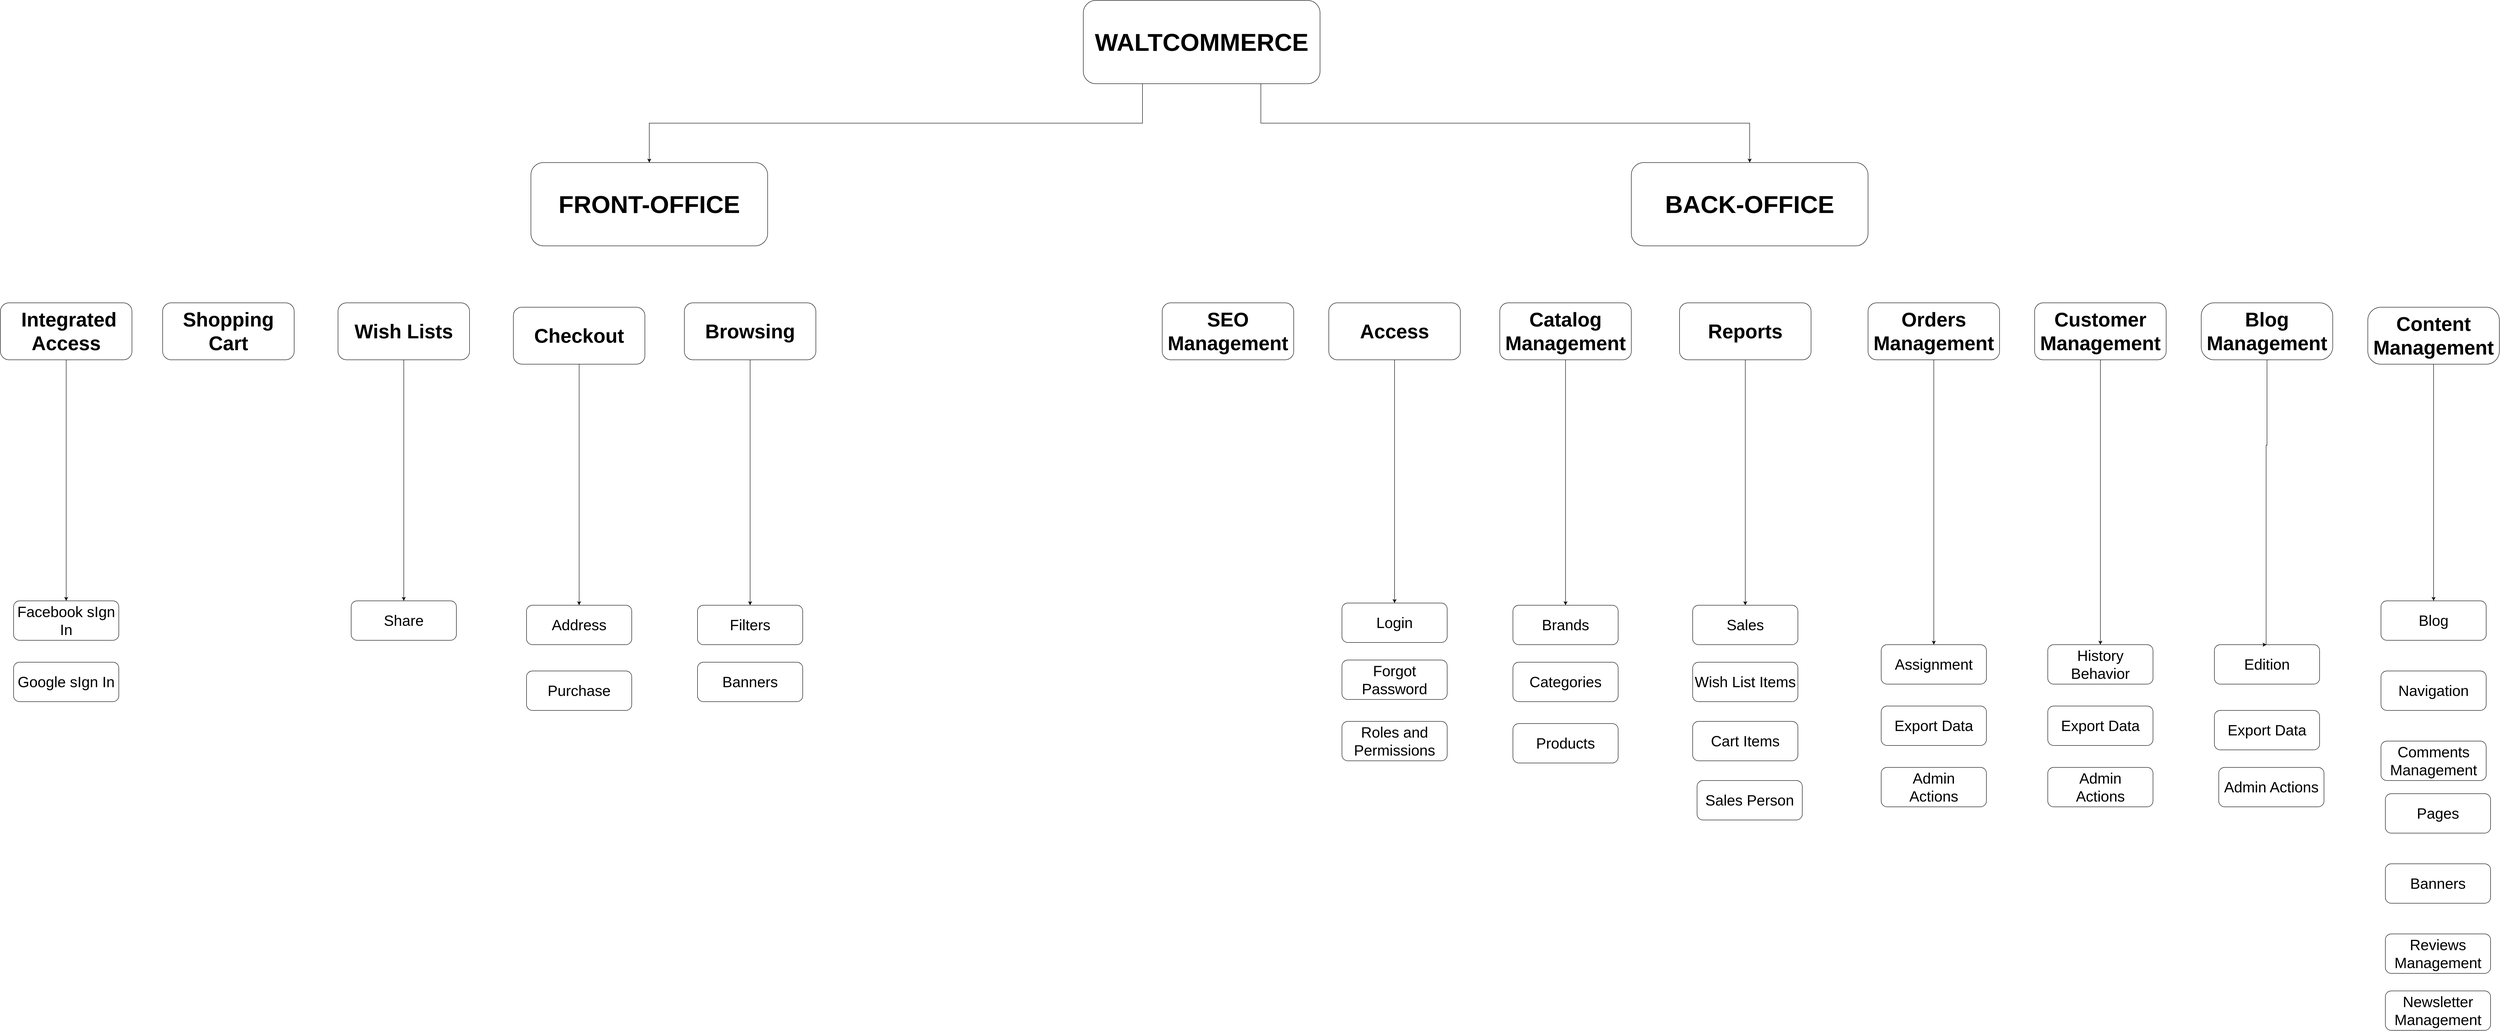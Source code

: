 <mxfile version="15.8.7" type="device"><diagram id="C5RBs43oDa-KdzZeNtuy" name="Page-1"><mxGraphModel dx="3166" dy="1314" grid="1" gridSize="10" guides="1" tooltips="1" connect="1" arrows="1" fold="1" page="1" pageScale="1" pageWidth="6000" pageHeight="4000" math="0" shadow="0"><root><mxCell id="WIyWlLk6GJQsqaUBKTNV-0"/><mxCell id="WIyWlLk6GJQsqaUBKTNV-1" parent="WIyWlLk6GJQsqaUBKTNV-0"/><mxCell id="FfuwSfQjEJLklsXhPiA0-0" value="&lt;font style=&quot;font-size: 56px;&quot;&gt;&lt;b style=&quot;font-size: 56px;&quot;&gt;WALTCOMMERCE&lt;/b&gt;&lt;/font&gt;" style="rounded=1;whiteSpace=wrap;html=1;fontSize=56;" parent="WIyWlLk6GJQsqaUBKTNV-1" vertex="1"><mxGeometry x="2730" y="630" width="540" height="190" as="geometry"/></mxCell><mxCell id="FfuwSfQjEJLklsXhPiA0-2" value="&lt;font style=&quot;font-size: 56px&quot;&gt;&lt;b style=&quot;font-size: 56px&quot;&gt;FRONT-OFFICE&lt;/b&gt;&lt;/font&gt;" style="rounded=1;whiteSpace=wrap;html=1;fontSize=56;" parent="WIyWlLk6GJQsqaUBKTNV-1" vertex="1"><mxGeometry x="1470" y="1000" width="540" height="190" as="geometry"/></mxCell><mxCell id="FfuwSfQjEJLklsXhPiA0-3" value="&lt;font style=&quot;font-size: 56px&quot;&gt;&lt;b style=&quot;font-size: 56px&quot;&gt;BACK-OFFICE&lt;/b&gt;&lt;/font&gt;" style="rounded=1;whiteSpace=wrap;html=1;fontSize=56;" parent="WIyWlLk6GJQsqaUBKTNV-1" vertex="1"><mxGeometry x="3980" y="1000" width="540" height="190" as="geometry"/></mxCell><mxCell id="FfuwSfQjEJLklsXhPiA0-24" style="edgeStyle=orthogonalEdgeStyle;rounded=0;orthogonalLoop=1;jettySize=auto;html=1;entryX=0.5;entryY=0;entryDx=0;entryDy=0;fontSize=34;" parent="WIyWlLk6GJQsqaUBKTNV-1" source="FfuwSfQjEJLklsXhPiA0-4" target="FfuwSfQjEJLklsXhPiA0-21" edge="1"><mxGeometry relative="1" as="geometry"/></mxCell><mxCell id="FfuwSfQjEJLklsXhPiA0-4" value="&lt;font style=&quot;font-size: 45px&quot;&gt;&lt;span style=&quot;font-size: 45px&quot;&gt;Catalog&lt;br&gt;Management&lt;/span&gt;&lt;/font&gt;" style="rounded=1;whiteSpace=wrap;html=1;fontSize=45;fontStyle=1" parent="WIyWlLk6GJQsqaUBKTNV-1" vertex="1"><mxGeometry x="3680" y="1320" width="300" height="130" as="geometry"/></mxCell><mxCell id="XTB8OuFfxBjjufyiJZ3Q-12" style="edgeStyle=orthogonalEdgeStyle;rounded=0;orthogonalLoop=1;jettySize=auto;html=1;exitX=0.5;exitY=1;exitDx=0;exitDy=0;entryX=0.5;entryY=0;entryDx=0;entryDy=0;" parent="WIyWlLk6GJQsqaUBKTNV-1" source="FfuwSfQjEJLklsXhPiA0-5" target="XTB8OuFfxBjjufyiJZ3Q-9" edge="1"><mxGeometry relative="1" as="geometry"/></mxCell><mxCell id="FfuwSfQjEJLklsXhPiA0-5" value="&lt;font style=&quot;font-size: 45px&quot;&gt;&lt;span style=&quot;font-size: 45px&quot;&gt;Reports&lt;/span&gt;&lt;/font&gt;" style="rounded=1;whiteSpace=wrap;html=1;fontSize=45;fontStyle=1" parent="WIyWlLk6GJQsqaUBKTNV-1" vertex="1"><mxGeometry x="4090" y="1320" width="300" height="130" as="geometry"/></mxCell><mxCell id="FfuwSfQjEJLklsXhPiA0-6" value="&lt;font style=&quot;font-size: 45px&quot;&gt;&lt;b style=&quot;font-size: 45px&quot;&gt;Orders Management&lt;/b&gt;&lt;/font&gt;" style="rounded=1;whiteSpace=wrap;html=1;fontSize=45;" parent="WIyWlLk6GJQsqaUBKTNV-1" vertex="1"><mxGeometry x="4520" y="1320" width="300" height="130" as="geometry"/></mxCell><mxCell id="FfuwSfQjEJLklsXhPiA0-8" value="&lt;font style=&quot;font-size: 45px&quot;&gt;&lt;b style=&quot;font-size: 45px&quot;&gt;Blog&lt;br&gt;Management&lt;/b&gt;&lt;/font&gt;" style="rounded=1;whiteSpace=wrap;html=1;fontSize=45;arcSize=23;" parent="WIyWlLk6GJQsqaUBKTNV-1" vertex="1"><mxGeometry x="5280" y="1320" width="300" height="130" as="geometry"/></mxCell><mxCell id="FfuwSfQjEJLklsXhPiA0-10" value="&lt;font style=&quot;font-size: 45px&quot;&gt;&lt;span style=&quot;font-size: 45px&quot;&gt;Access&lt;/span&gt;&lt;/font&gt;" style="rounded=1;whiteSpace=wrap;html=1;fontSize=45;fontStyle=1" parent="WIyWlLk6GJQsqaUBKTNV-1" vertex="1"><mxGeometry x="3290" y="1320" width="300" height="130" as="geometry"/></mxCell><mxCell id="jd8Ktyc6H3E-0gWnrcSs-0" style="edgeStyle=orthogonalEdgeStyle;rounded=0;orthogonalLoop=1;jettySize=auto;html=1;exitX=0.5;exitY=1;exitDx=0;exitDy=0;" edge="1" parent="WIyWlLk6GJQsqaUBKTNV-1" source="FfuwSfQjEJLklsXhPiA0-12" target="XTB8OuFfxBjjufyiJZ3Q-15"><mxGeometry relative="1" as="geometry"><mxPoint x="410" y="1510" as="targetPoint"/></mxGeometry></mxCell><mxCell id="FfuwSfQjEJLklsXhPiA0-12" value="&lt;font&gt;&amp;nbsp;Integrated Access&lt;/font&gt;" style="rounded=1;whiteSpace=wrap;html=1;fontSize=45;fontStyle=1" parent="WIyWlLk6GJQsqaUBKTNV-1" vertex="1"><mxGeometry x="260" y="1320" width="300" height="130" as="geometry"/></mxCell><mxCell id="FfuwSfQjEJLklsXhPiA0-13" value="&lt;font&gt;Shopping Cart&lt;br&gt;&lt;/font&gt;" style="rounded=1;whiteSpace=wrap;html=1;fontSize=45;fontStyle=1" parent="WIyWlLk6GJQsqaUBKTNV-1" vertex="1"><mxGeometry x="630" y="1320" width="300" height="130" as="geometry"/></mxCell><mxCell id="XTB8OuFfxBjjufyiJZ3Q-7" style="edgeStyle=orthogonalEdgeStyle;rounded=0;orthogonalLoop=1;jettySize=auto;html=1;exitX=0.5;exitY=1;exitDx=0;exitDy=0;" parent="WIyWlLk6GJQsqaUBKTNV-1" source="FfuwSfQjEJLklsXhPiA0-16" target="XTB8OuFfxBjjufyiJZ3Q-6" edge="1"><mxGeometry relative="1" as="geometry"/></mxCell><mxCell id="FfuwSfQjEJLklsXhPiA0-16" value="&lt;font style=&quot;font-size: 45px&quot;&gt;&lt;b style=&quot;font-size: 45px&quot;&gt;Checkout&lt;/b&gt;&lt;/font&gt;" style="rounded=1;whiteSpace=wrap;html=1;fontSize=45;" parent="WIyWlLk6GJQsqaUBKTNV-1" vertex="1"><mxGeometry x="1430" y="1330" width="300" height="130" as="geometry"/></mxCell><mxCell id="jd8Ktyc6H3E-0gWnrcSs-1" style="edgeStyle=orthogonalEdgeStyle;rounded=0;orthogonalLoop=1;jettySize=auto;html=1;exitX=0.5;exitY=1;exitDx=0;exitDy=0;entryX=0.5;entryY=0;entryDx=0;entryDy=0;" edge="1" parent="WIyWlLk6GJQsqaUBKTNV-1" source="FfuwSfQjEJLklsXhPiA0-18" target="XTB8OuFfxBjjufyiJZ3Q-14"><mxGeometry relative="1" as="geometry"/></mxCell><mxCell id="FfuwSfQjEJLklsXhPiA0-18" value="&lt;font style=&quot;font-size: 45px&quot;&gt;&lt;b style=&quot;font-size: 45px&quot;&gt;Wish Lists&lt;/b&gt;&lt;/font&gt;" style="rounded=1;whiteSpace=wrap;html=1;fontSize=45;" parent="WIyWlLk6GJQsqaUBKTNV-1" vertex="1"><mxGeometry x="1030" y="1320" width="300" height="130" as="geometry"/></mxCell><mxCell id="XTB8OuFfxBjjufyiJZ3Q-4" style="edgeStyle=orthogonalEdgeStyle;rounded=0;orthogonalLoop=1;jettySize=auto;html=1;exitX=0.5;exitY=1;exitDx=0;exitDy=0;entryX=0.5;entryY=0;entryDx=0;entryDy=0;" parent="WIyWlLk6GJQsqaUBKTNV-1" source="FfuwSfQjEJLklsXhPiA0-19" target="XTB8OuFfxBjjufyiJZ3Q-2" edge="1"><mxGeometry relative="1" as="geometry"/></mxCell><mxCell id="FfuwSfQjEJLklsXhPiA0-19" value="&lt;font style=&quot;font-size: 45px&quot;&gt;&lt;b style=&quot;font-size: 45px&quot;&gt;Browsing&lt;/b&gt;&lt;/font&gt;" style="rounded=1;whiteSpace=wrap;html=1;fontSize=45;" parent="WIyWlLk6GJQsqaUBKTNV-1" vertex="1"><mxGeometry x="1820" y="1320" width="300" height="130" as="geometry"/></mxCell><mxCell id="FfuwSfQjEJLklsXhPiA0-20" value="Categories" style="rounded=1;whiteSpace=wrap;html=1;fontSize=34;fontStyle=0" parent="WIyWlLk6GJQsqaUBKTNV-1" vertex="1"><mxGeometry x="3710" y="2140" width="240" height="90" as="geometry"/></mxCell><mxCell id="FfuwSfQjEJLklsXhPiA0-21" value="Brands" style="rounded=1;whiteSpace=wrap;html=1;fontSize=34;fontStyle=0" parent="WIyWlLk6GJQsqaUBKTNV-1" vertex="1"><mxGeometry x="3710" y="2010" width="240" height="90" as="geometry"/></mxCell><mxCell id="FfuwSfQjEJLklsXhPiA0-25" value="&lt;b&gt;Content Management&lt;/b&gt;" style="rounded=1;whiteSpace=wrap;html=1;fontSize=45;arcSize=23;" parent="WIyWlLk6GJQsqaUBKTNV-1" vertex="1"><mxGeometry x="5660" y="1330" width="300" height="130" as="geometry"/></mxCell><mxCell id="FfuwSfQjEJLklsXhPiA0-26" value="Blog" style="rounded=1;whiteSpace=wrap;html=1;fontSize=34;fontStyle=0" parent="WIyWlLk6GJQsqaUBKTNV-1" vertex="1"><mxGeometry x="5690" y="2000" width="240" height="90" as="geometry"/></mxCell><mxCell id="FfuwSfQjEJLklsXhPiA0-28" value="Pages" style="rounded=1;whiteSpace=wrap;html=1;fontSize=34;fontStyle=0" parent="WIyWlLk6GJQsqaUBKTNV-1" vertex="1"><mxGeometry x="5700" y="2440" width="240" height="90" as="geometry"/></mxCell><mxCell id="FfuwSfQjEJLklsXhPiA0-29" value="Navigation" style="rounded=1;whiteSpace=wrap;html=1;fontSize=34;fontStyle=0" parent="WIyWlLk6GJQsqaUBKTNV-1" vertex="1"><mxGeometry x="5690" y="2160" width="240" height="90" as="geometry"/></mxCell><mxCell id="FfuwSfQjEJLklsXhPiA0-30" value="Banners" style="rounded=1;whiteSpace=wrap;html=1;fontSize=34;fontStyle=0" parent="WIyWlLk6GJQsqaUBKTNV-1" vertex="1"><mxGeometry x="5700" y="2600" width="240" height="90" as="geometry"/></mxCell><mxCell id="FfuwSfQjEJLklsXhPiA0-32" value="Reviews Management" style="rounded=1;whiteSpace=wrap;html=1;fontSize=34;fontStyle=0" parent="WIyWlLk6GJQsqaUBKTNV-1" vertex="1"><mxGeometry x="5700" y="2760" width="240" height="90" as="geometry"/></mxCell><mxCell id="FfuwSfQjEJLklsXhPiA0-33" value="Comments Management" style="rounded=1;whiteSpace=wrap;html=1;fontSize=34;fontStyle=0" parent="WIyWlLk6GJQsqaUBKTNV-1" vertex="1"><mxGeometry x="5690" y="2320" width="240" height="90" as="geometry"/></mxCell><mxCell id="FfuwSfQjEJLklsXhPiA0-34" value="&lt;font style=&quot;font-size: 45px&quot;&gt;&lt;b style=&quot;font-size: 45px&quot;&gt;Customer&lt;br&gt;Management&lt;/b&gt;&lt;/font&gt;" style="rounded=1;whiteSpace=wrap;html=1;fontSize=45;" parent="WIyWlLk6GJQsqaUBKTNV-1" vertex="1"><mxGeometry x="4900" y="1320" width="300" height="130" as="geometry"/></mxCell><mxCell id="FfuwSfQjEJLklsXhPiA0-36" value="" style="endArrow=classic;html=1;rounded=0;fontSize=34;exitX=0.5;exitY=1;exitDx=0;exitDy=0;entryX=0.5;entryY=0;entryDx=0;entryDy=0;" parent="WIyWlLk6GJQsqaUBKTNV-1" source="FfuwSfQjEJLklsXhPiA0-25" target="FfuwSfQjEJLklsXhPiA0-26" edge="1"><mxGeometry width="50" height="50" relative="1" as="geometry"><mxPoint x="5720" y="1780" as="sourcePoint"/><mxPoint x="5770" y="1730" as="targetPoint"/></mxGeometry></mxCell><mxCell id="ICJONV1z5f8O_DcSpf4Q-1" value="Products" style="rounded=1;whiteSpace=wrap;html=1;fontSize=34;fontStyle=0" parent="WIyWlLk6GJQsqaUBKTNV-1" vertex="1"><mxGeometry x="3710" y="2280" width="240" height="90" as="geometry"/></mxCell><mxCell id="ICJONV1z5f8O_DcSpf4Q-2" value="History Behavior" style="rounded=1;whiteSpace=wrap;html=1;fontSize=34;fontStyle=0" parent="WIyWlLk6GJQsqaUBKTNV-1" vertex="1"><mxGeometry x="4930" y="2100" width="240" height="90" as="geometry"/></mxCell><mxCell id="ICJONV1z5f8O_DcSpf4Q-3" value="Export Data" style="rounded=1;whiteSpace=wrap;html=1;fontSize=34;fontStyle=0" parent="WIyWlLk6GJQsqaUBKTNV-1" vertex="1"><mxGeometry x="4930" y="2240" width="240" height="90" as="geometry"/></mxCell><mxCell id="ICJONV1z5f8O_DcSpf4Q-4" value="Admin &lt;br&gt;Actions" style="rounded=1;whiteSpace=wrap;html=1;fontSize=34;fontStyle=0" parent="WIyWlLk6GJQsqaUBKTNV-1" vertex="1"><mxGeometry x="4930" y="2380" width="240" height="90" as="geometry"/></mxCell><mxCell id="ICJONV1z5f8O_DcSpf4Q-5" value="Newsletter Management" style="rounded=1;whiteSpace=wrap;html=1;fontSize=34;fontStyle=0" parent="WIyWlLk6GJQsqaUBKTNV-1" vertex="1"><mxGeometry x="5700" y="2890" width="240" height="90" as="geometry"/></mxCell><mxCell id="ICJONV1z5f8O_DcSpf4Q-7" style="edgeStyle=orthogonalEdgeStyle;rounded=0;orthogonalLoop=1;jettySize=auto;html=1;entryX=0.5;entryY=0;entryDx=0;entryDy=0;fontSize=34;exitX=0.5;exitY=1;exitDx=0;exitDy=0;" parent="WIyWlLk6GJQsqaUBKTNV-1" source="FfuwSfQjEJLklsXhPiA0-34" target="ICJONV1z5f8O_DcSpf4Q-2" edge="1"><mxGeometry relative="1" as="geometry"><mxPoint x="5030" y="1490" as="sourcePoint"/><mxPoint x="5030" y="2050" as="targetPoint"/></mxGeometry></mxCell><mxCell id="ICJONV1z5f8O_DcSpf4Q-8" value="Export Data" style="rounded=1;whiteSpace=wrap;html=1;fontSize=34;fontStyle=0" parent="WIyWlLk6GJQsqaUBKTNV-1" vertex="1"><mxGeometry x="4550" y="2240" width="240" height="90" as="geometry"/></mxCell><mxCell id="ICJONV1z5f8O_DcSpf4Q-9" value="Admin &lt;br&gt;Actions" style="rounded=1;whiteSpace=wrap;html=1;fontSize=34;fontStyle=0" parent="WIyWlLk6GJQsqaUBKTNV-1" vertex="1"><mxGeometry x="4550" y="2380" width="240" height="90" as="geometry"/></mxCell><mxCell id="ICJONV1z5f8O_DcSpf4Q-10" value="Assignment" style="rounded=1;whiteSpace=wrap;html=1;fontSize=34;fontStyle=0" parent="WIyWlLk6GJQsqaUBKTNV-1" vertex="1"><mxGeometry x="4550" y="2100" width="240" height="90" as="geometry"/></mxCell><mxCell id="ICJONV1z5f8O_DcSpf4Q-11" style="edgeStyle=orthogonalEdgeStyle;rounded=0;orthogonalLoop=1;jettySize=auto;html=1;fontSize=34;exitX=0.5;exitY=1;exitDx=0;exitDy=0;entryX=0.5;entryY=0;entryDx=0;entryDy=0;" parent="WIyWlLk6GJQsqaUBKTNV-1" source="FfuwSfQjEJLklsXhPiA0-6" target="ICJONV1z5f8O_DcSpf4Q-10" edge="1"><mxGeometry relative="1" as="geometry"><mxPoint x="4668.57" y="1480" as="sourcePoint"/><mxPoint x="4669" y="2040" as="targetPoint"/></mxGeometry></mxCell><mxCell id="ICJONV1z5f8O_DcSpf4Q-12" value="&lt;font style=&quot;font-size: 45px&quot;&gt;&lt;span style=&quot;font-size: 45px&quot;&gt;SEO Management&lt;/span&gt;&lt;/font&gt;" style="rounded=1;whiteSpace=wrap;html=1;fontSize=45;fontStyle=1" parent="WIyWlLk6GJQsqaUBKTNV-1" vertex="1"><mxGeometry x="2910" y="1320" width="300" height="130" as="geometry"/></mxCell><mxCell id="ICJONV1z5f8O_DcSpf4Q-13" value="Edition" style="rounded=1;whiteSpace=wrap;html=1;fontSize=34;fontStyle=0" parent="WIyWlLk6GJQsqaUBKTNV-1" vertex="1"><mxGeometry x="5310" y="2100" width="240" height="90" as="geometry"/></mxCell><mxCell id="ICJONV1z5f8O_DcSpf4Q-14" value="Admin Actions" style="rounded=1;whiteSpace=wrap;html=1;fontSize=34;fontStyle=0" parent="WIyWlLk6GJQsqaUBKTNV-1" vertex="1"><mxGeometry x="5320" y="2380" width="240" height="90" as="geometry"/></mxCell><mxCell id="ICJONV1z5f8O_DcSpf4Q-15" value="Export Data" style="rounded=1;whiteSpace=wrap;html=1;fontSize=34;fontStyle=0" parent="WIyWlLk6GJQsqaUBKTNV-1" vertex="1"><mxGeometry x="5310" y="2250" width="240" height="90" as="geometry"/></mxCell><mxCell id="ICJONV1z5f8O_DcSpf4Q-16" value="Forgot Password" style="rounded=1;whiteSpace=wrap;html=1;fontSize=34;fontStyle=0" parent="WIyWlLk6GJQsqaUBKTNV-1" vertex="1"><mxGeometry x="3320" y="2135" width="240" height="90" as="geometry"/></mxCell><mxCell id="ICJONV1z5f8O_DcSpf4Q-17" value="Login" style="rounded=1;whiteSpace=wrap;html=1;fontSize=34;fontStyle=0" parent="WIyWlLk6GJQsqaUBKTNV-1" vertex="1"><mxGeometry x="3320" y="2005" width="240" height="90" as="geometry"/></mxCell><mxCell id="ICJONV1z5f8O_DcSpf4Q-18" value="Roles and Permissions" style="rounded=1;whiteSpace=wrap;html=1;fontSize=34;fontStyle=0" parent="WIyWlLk6GJQsqaUBKTNV-1" vertex="1"><mxGeometry x="3320" y="2275" width="240" height="90" as="geometry"/></mxCell><mxCell id="ICJONV1z5f8O_DcSpf4Q-19" style="edgeStyle=orthogonalEdgeStyle;rounded=0;orthogonalLoop=1;jettySize=auto;html=1;fontSize=34;exitX=0.5;exitY=1;exitDx=0;exitDy=0;" parent="WIyWlLk6GJQsqaUBKTNV-1" source="FfuwSfQjEJLklsXhPiA0-8" edge="1"><mxGeometry relative="1" as="geometry"><mxPoint x="5428.57" y="1485" as="sourcePoint"/><mxPoint x="5429" y="2100" as="targetPoint"/><Array as="points"><mxPoint x="5428" y="1645"/></Array></mxGeometry></mxCell><mxCell id="ICJONV1z5f8O_DcSpf4Q-20" style="edgeStyle=orthogonalEdgeStyle;rounded=0;orthogonalLoop=1;jettySize=auto;html=1;entryX=0.5;entryY=0;entryDx=0;entryDy=0;fontSize=34;exitX=0.5;exitY=1;exitDx=0;exitDy=0;" parent="WIyWlLk6GJQsqaUBKTNV-1" source="FfuwSfQjEJLklsXhPiA0-10" target="ICJONV1z5f8O_DcSpf4Q-17" edge="1"><mxGeometry relative="1" as="geometry"><mxPoint x="3450" y="1470" as="sourcePoint"/><mxPoint x="3450" y="2030" as="targetPoint"/></mxGeometry></mxCell><mxCell id="XTB8OuFfxBjjufyiJZ3Q-0" value="" style="endArrow=classic;html=1;rounded=0;exitX=0.75;exitY=1;exitDx=0;exitDy=0;entryX=0.5;entryY=0;entryDx=0;entryDy=0;edgeStyle=orthogonalEdgeStyle;" parent="WIyWlLk6GJQsqaUBKTNV-1" source="FfuwSfQjEJLklsXhPiA0-0" target="FfuwSfQjEJLklsXhPiA0-3" edge="1"><mxGeometry width="50" height="50" relative="1" as="geometry"><mxPoint x="3070" y="890" as="sourcePoint"/><mxPoint x="3350" y="1100" as="targetPoint"/></mxGeometry></mxCell><mxCell id="XTB8OuFfxBjjufyiJZ3Q-1" value="" style="endArrow=classic;html=1;rounded=0;exitX=0.25;exitY=1;exitDx=0;exitDy=0;entryX=0.5;entryY=0;entryDx=0;entryDy=0;edgeStyle=orthogonalEdgeStyle;" parent="WIyWlLk6GJQsqaUBKTNV-1" source="FfuwSfQjEJLklsXhPiA0-0" target="FfuwSfQjEJLklsXhPiA0-2" edge="1"><mxGeometry width="50" height="50" relative="1" as="geometry"><mxPoint x="2220.0" y="990" as="sourcePoint"/><mxPoint x="3335.0" y="1170" as="targetPoint"/></mxGeometry></mxCell><mxCell id="XTB8OuFfxBjjufyiJZ3Q-2" value="Filters" style="rounded=1;whiteSpace=wrap;html=1;fontSize=34;fontStyle=0" parent="WIyWlLk6GJQsqaUBKTNV-1" vertex="1"><mxGeometry x="1850" y="2010" width="240" height="90" as="geometry"/></mxCell><mxCell id="XTB8OuFfxBjjufyiJZ3Q-3" value="Banners" style="rounded=1;whiteSpace=wrap;html=1;fontSize=34;fontStyle=0" parent="WIyWlLk6GJQsqaUBKTNV-1" vertex="1"><mxGeometry x="1850" y="2140" width="240" height="90" as="geometry"/></mxCell><mxCell id="XTB8OuFfxBjjufyiJZ3Q-6" value="Address" style="rounded=1;whiteSpace=wrap;html=1;fontSize=34;fontStyle=0" parent="WIyWlLk6GJQsqaUBKTNV-1" vertex="1"><mxGeometry x="1460" y="2010" width="240" height="90" as="geometry"/></mxCell><mxCell id="XTB8OuFfxBjjufyiJZ3Q-8" value="Purchase" style="rounded=1;whiteSpace=wrap;html=1;fontSize=34;fontStyle=0" parent="WIyWlLk6GJQsqaUBKTNV-1" vertex="1"><mxGeometry x="1460" y="2160" width="240" height="90" as="geometry"/></mxCell><mxCell id="XTB8OuFfxBjjufyiJZ3Q-9" value="Sales" style="rounded=1;whiteSpace=wrap;html=1;fontSize=34;fontStyle=0" parent="WIyWlLk6GJQsqaUBKTNV-1" vertex="1"><mxGeometry x="4120" y="2010" width="240" height="90" as="geometry"/></mxCell><mxCell id="XTB8OuFfxBjjufyiJZ3Q-10" value="Wish List Items" style="rounded=1;whiteSpace=wrap;html=1;fontSize=34;fontStyle=0" parent="WIyWlLk6GJQsqaUBKTNV-1" vertex="1"><mxGeometry x="4120" y="2140" width="240" height="90" as="geometry"/></mxCell><mxCell id="XTB8OuFfxBjjufyiJZ3Q-11" value="Cart Items" style="rounded=1;whiteSpace=wrap;html=1;fontSize=34;fontStyle=0" parent="WIyWlLk6GJQsqaUBKTNV-1" vertex="1"><mxGeometry x="4120" y="2275" width="240" height="90" as="geometry"/></mxCell><mxCell id="XTB8OuFfxBjjufyiJZ3Q-13" value="Sales Person" style="rounded=1;whiteSpace=wrap;html=1;fontSize=34;fontStyle=0" parent="WIyWlLk6GJQsqaUBKTNV-1" vertex="1"><mxGeometry x="4130" y="2410" width="240" height="90" as="geometry"/></mxCell><mxCell id="XTB8OuFfxBjjufyiJZ3Q-14" value="Share" style="rounded=1;whiteSpace=wrap;html=1;fontSize=34;fontStyle=0" parent="WIyWlLk6GJQsqaUBKTNV-1" vertex="1"><mxGeometry x="1060" y="2000" width="240" height="90" as="geometry"/></mxCell><mxCell id="XTB8OuFfxBjjufyiJZ3Q-15" value="Facebook sIgn In" style="rounded=1;whiteSpace=wrap;html=1;fontSize=34;fontStyle=0" parent="WIyWlLk6GJQsqaUBKTNV-1" vertex="1"><mxGeometry x="290" y="2000" width="240" height="90" as="geometry"/></mxCell><mxCell id="XTB8OuFfxBjjufyiJZ3Q-16" value="Google sIgn In" style="rounded=1;whiteSpace=wrap;html=1;fontSize=34;fontStyle=0" parent="WIyWlLk6GJQsqaUBKTNV-1" vertex="1"><mxGeometry x="290" y="2140" width="240" height="90" as="geometry"/></mxCell></root></mxGraphModel></diagram></mxfile>